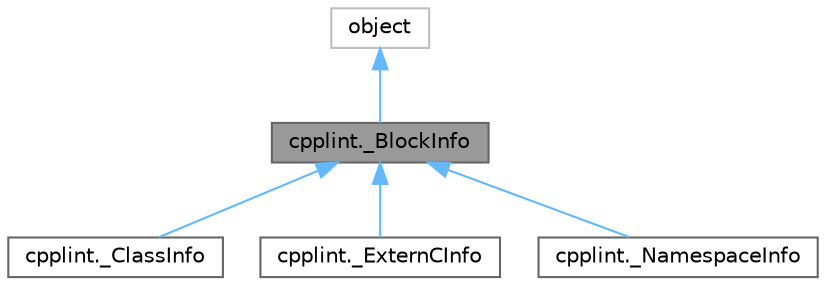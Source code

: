 digraph "cpplint._BlockInfo"
{
 // LATEX_PDF_SIZE
  bgcolor="transparent";
  edge [fontname=Helvetica,fontsize=10,labelfontname=Helvetica,labelfontsize=10];
  node [fontname=Helvetica,fontsize=10,shape=box,height=0.2,width=0.4];
  Node1 [id="Node000001",label="cpplint._BlockInfo",height=0.2,width=0.4,color="gray40", fillcolor="grey60", style="filled", fontcolor="black",tooltip=" "];
  Node2 -> Node1 [id="edge1_Node000001_Node000002",dir="back",color="steelblue1",style="solid",tooltip=" "];
  Node2 [id="Node000002",label="object",height=0.2,width=0.4,color="grey75", fillcolor="white", style="filled",tooltip=" "];
  Node1 -> Node3 [id="edge2_Node000001_Node000003",dir="back",color="steelblue1",style="solid",tooltip=" "];
  Node3 [id="Node000003",label="cpplint._ClassInfo",height=0.2,width=0.4,color="gray40", fillcolor="white", style="filled",URL="$classcpplint_1_1__ClassInfo.html",tooltip=" "];
  Node1 -> Node4 [id="edge3_Node000001_Node000004",dir="back",color="steelblue1",style="solid",tooltip=" "];
  Node4 [id="Node000004",label="cpplint._ExternCInfo",height=0.2,width=0.4,color="gray40", fillcolor="white", style="filled",URL="$classcpplint_1_1__ExternCInfo.html",tooltip=" "];
  Node1 -> Node5 [id="edge4_Node000001_Node000005",dir="back",color="steelblue1",style="solid",tooltip=" "];
  Node5 [id="Node000005",label="cpplint._NamespaceInfo",height=0.2,width=0.4,color="gray40", fillcolor="white", style="filled",URL="$classcpplint_1_1__NamespaceInfo.html",tooltip=" "];
}

